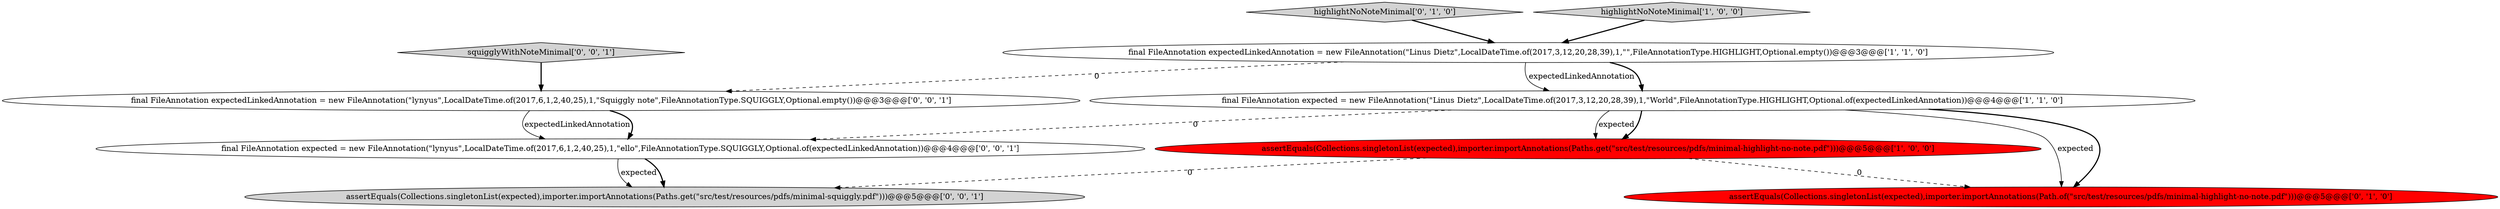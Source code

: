 digraph {
2 [style = filled, label = "final FileAnnotation expected = new FileAnnotation(\"Linus Dietz\",LocalDateTime.of(2017,3,12,20,28,39),1,\"World\",FileAnnotationType.HIGHLIGHT,Optional.of(expectedLinkedAnnotation))@@@4@@@['1', '1', '0']", fillcolor = white, shape = ellipse image = "AAA0AAABBB1BBB"];
4 [style = filled, label = "highlightNoNoteMinimal['0', '1', '0']", fillcolor = lightgray, shape = diamond image = "AAA0AAABBB2BBB"];
9 [style = filled, label = "final FileAnnotation expectedLinkedAnnotation = new FileAnnotation(\"lynyus\",LocalDateTime.of(2017,6,1,2,40,25),1,\"Squiggly note\",FileAnnotationType.SQUIGGLY,Optional.empty())@@@3@@@['0', '0', '1']", fillcolor = white, shape = ellipse image = "AAA0AAABBB3BBB"];
1 [style = filled, label = "assertEquals(Collections.singletonList(expected),importer.importAnnotations(Paths.get(\"src/test/resources/pdfs/minimal-highlight-no-note.pdf\")))@@@5@@@['1', '0', '0']", fillcolor = red, shape = ellipse image = "AAA1AAABBB1BBB"];
6 [style = filled, label = "squigglyWithNoteMinimal['0', '0', '1']", fillcolor = lightgray, shape = diamond image = "AAA0AAABBB3BBB"];
3 [style = filled, label = "highlightNoNoteMinimal['1', '0', '0']", fillcolor = lightgray, shape = diamond image = "AAA0AAABBB1BBB"];
7 [style = filled, label = "final FileAnnotation expected = new FileAnnotation(\"lynyus\",LocalDateTime.of(2017,6,1,2,40,25),1,\"ello\",FileAnnotationType.SQUIGGLY,Optional.of(expectedLinkedAnnotation))@@@4@@@['0', '0', '1']", fillcolor = white, shape = ellipse image = "AAA0AAABBB3BBB"];
8 [style = filled, label = "assertEquals(Collections.singletonList(expected),importer.importAnnotations(Paths.get(\"src/test/resources/pdfs/minimal-squiggly.pdf\")))@@@5@@@['0', '0', '1']", fillcolor = lightgray, shape = ellipse image = "AAA0AAABBB3BBB"];
0 [style = filled, label = "final FileAnnotation expectedLinkedAnnotation = new FileAnnotation(\"Linus Dietz\",LocalDateTime.of(2017,3,12,20,28,39),1,\"\",FileAnnotationType.HIGHLIGHT,Optional.empty())@@@3@@@['1', '1', '0']", fillcolor = white, shape = ellipse image = "AAA0AAABBB1BBB"];
5 [style = filled, label = "assertEquals(Collections.singletonList(expected),importer.importAnnotations(Path.of(\"src/test/resources/pdfs/minimal-highlight-no-note.pdf\")))@@@5@@@['0', '1', '0']", fillcolor = red, shape = ellipse image = "AAA1AAABBB2BBB"];
2->5 [style = solid, label="expected"];
1->8 [style = dashed, label="0"];
9->7 [style = solid, label="expectedLinkedAnnotation"];
2->5 [style = bold, label=""];
7->8 [style = solid, label="expected"];
1->5 [style = dashed, label="0"];
0->9 [style = dashed, label="0"];
6->9 [style = bold, label=""];
9->7 [style = bold, label=""];
7->8 [style = bold, label=""];
2->7 [style = dashed, label="0"];
2->1 [style = solid, label="expected"];
2->1 [style = bold, label=""];
0->2 [style = solid, label="expectedLinkedAnnotation"];
3->0 [style = bold, label=""];
4->0 [style = bold, label=""];
0->2 [style = bold, label=""];
}
